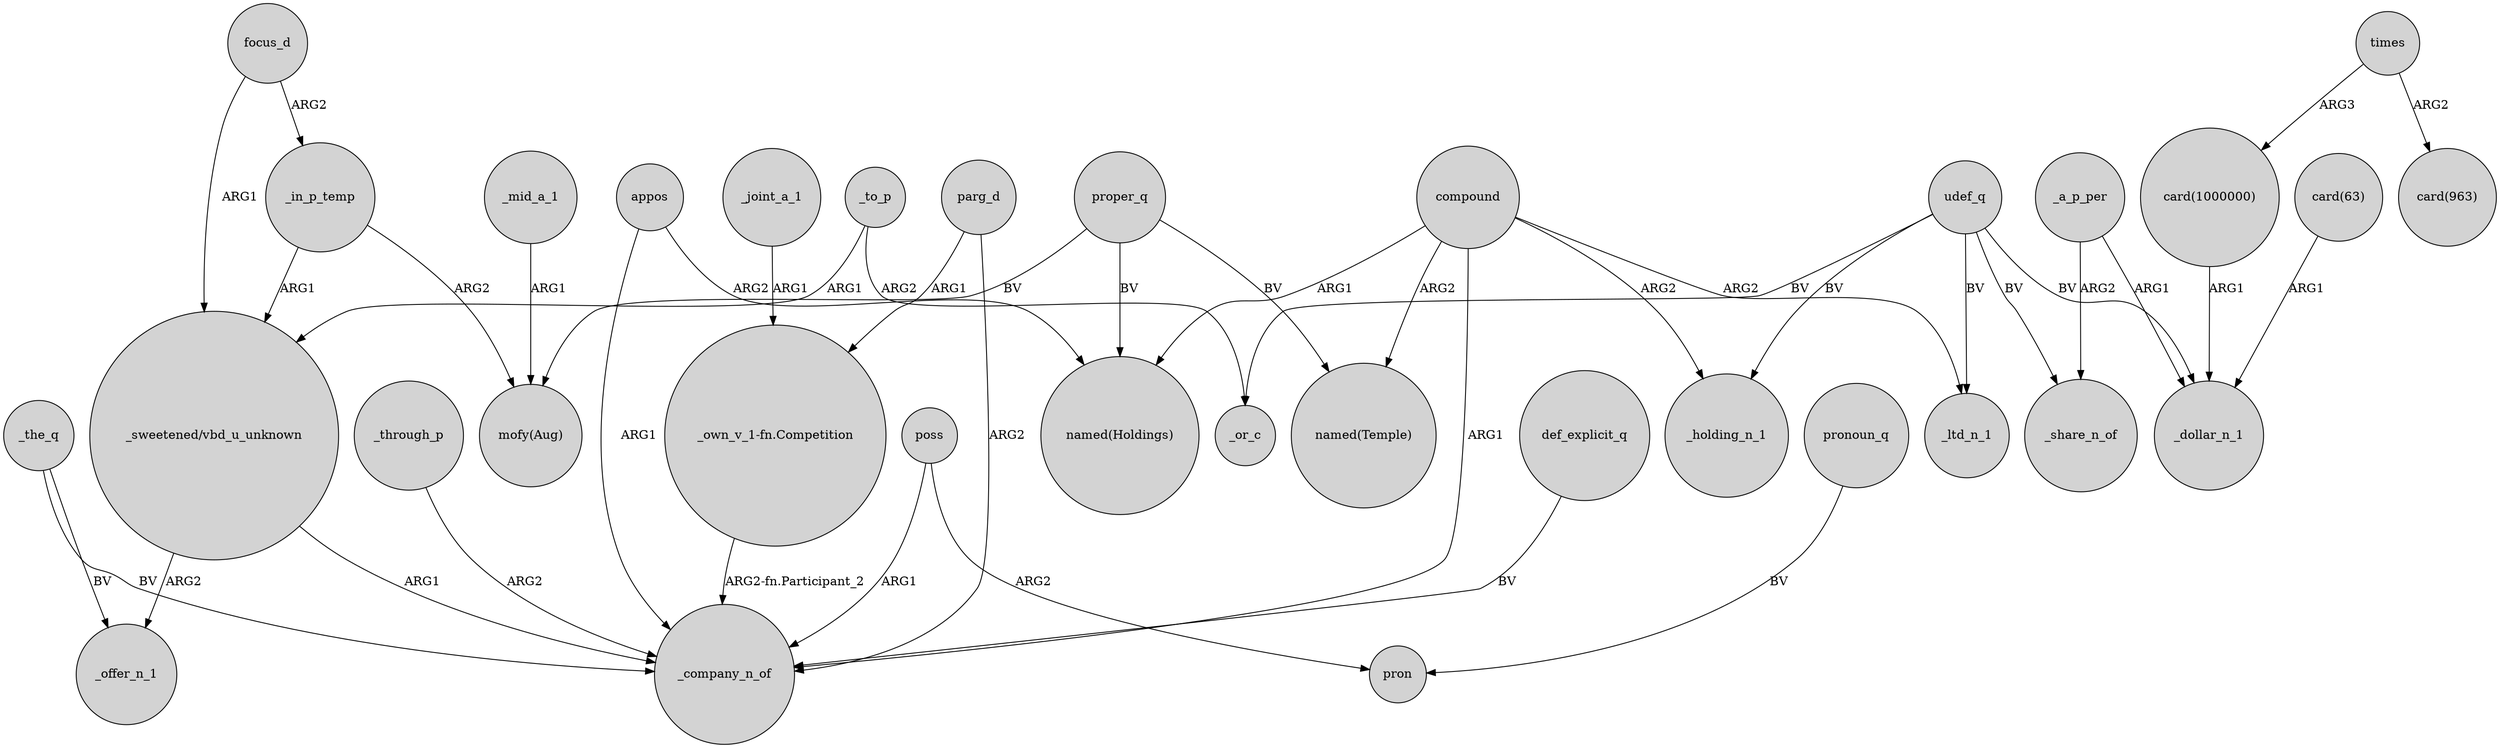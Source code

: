 digraph {
	node [shape=circle style=filled]
	_to_p -> _or_c [label=ARG2]
	_in_p_temp -> "mofy(Aug)" [label=ARG2]
	"_sweetened/vbd_u_unknown" -> _offer_n_1 [label=ARG2]
	parg_d -> "_own_v_1-fn.Competition" [label=ARG1]
	udef_q -> _holding_n_1 [label=BV]
	times -> "card(963)" [label=ARG2]
	times -> "card(1000000)" [label=ARG3]
	proper_q -> "mofy(Aug)" [label=BV]
	compound -> _company_n_of [label=ARG1]
	parg_d -> _company_n_of [label=ARG2]
	udef_q -> _or_c [label=BV]
	"_sweetened/vbd_u_unknown" -> _company_n_of [label=ARG1]
	_joint_a_1 -> "_own_v_1-fn.Competition" [label=ARG1]
	pronoun_q -> pron [label=BV]
	proper_q -> "named(Holdings)" [label=BV]
	poss -> pron [label=ARG2]
	_mid_a_1 -> "mofy(Aug)" [label=ARG1]
	"card(63)" -> _dollar_n_1 [label=ARG1]
	_a_p_per -> _share_n_of [label=ARG2]
	compound -> _holding_n_1 [label=ARG2]
	udef_q -> _share_n_of [label=BV]
	udef_q -> _dollar_n_1 [label=BV]
	proper_q -> "named(Temple)" [label=BV]
	"card(1000000)" -> _dollar_n_1 [label=ARG1]
	_through_p -> _company_n_of [label=ARG2]
	focus_d -> _in_p_temp [label=ARG2]
	_the_q -> _offer_n_1 [label=BV]
	_in_p_temp -> "_sweetened/vbd_u_unknown" [label=ARG1]
	_a_p_per -> _dollar_n_1 [label=ARG1]
	focus_d -> "_sweetened/vbd_u_unknown" [label=ARG1]
	appos -> _company_n_of [label=ARG1]
	compound -> _ltd_n_1 [label=ARG2]
	compound -> "named(Holdings)" [label=ARG1]
	_to_p -> "_sweetened/vbd_u_unknown" [label=ARG1]
	appos -> "named(Holdings)" [label=ARG2]
	poss -> _company_n_of [label=ARG1]
	def_explicit_q -> _company_n_of [label=BV]
	udef_q -> _ltd_n_1 [label=BV]
	compound -> "named(Temple)" [label=ARG2]
	_the_q -> _company_n_of [label=BV]
	"_own_v_1-fn.Competition" -> _company_n_of [label="ARG2-fn.Participant_2"]
}
